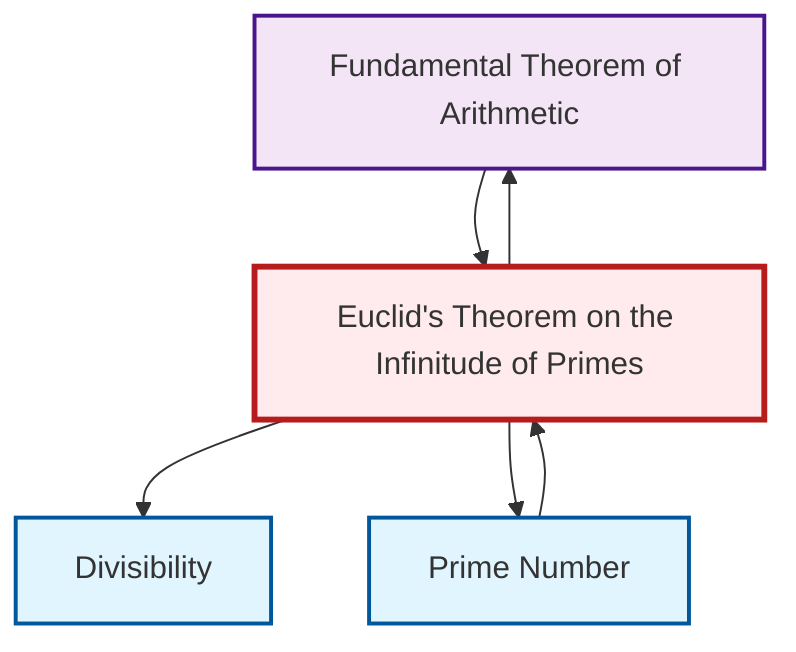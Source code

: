 graph TD
    classDef definition fill:#e1f5fe,stroke:#01579b,stroke-width:2px
    classDef theorem fill:#f3e5f5,stroke:#4a148c,stroke-width:2px
    classDef axiom fill:#fff3e0,stroke:#e65100,stroke-width:2px
    classDef example fill:#e8f5e9,stroke:#1b5e20,stroke-width:2px
    classDef current fill:#ffebee,stroke:#b71c1c,stroke-width:3px
    def-divisibility["Divisibility"]:::definition
    thm-fundamental-arithmetic["Fundamental Theorem of Arithmetic"]:::theorem
    thm-euclid-infinitude-primes["Euclid's Theorem on the Infinitude of Primes"]:::theorem
    def-prime["Prime Number"]:::definition
    thm-euclid-infinitude-primes --> def-divisibility
    thm-euclid-infinitude-primes --> def-prime
    thm-euclid-infinitude-primes --> thm-fundamental-arithmetic
    def-prime --> thm-euclid-infinitude-primes
    thm-fundamental-arithmetic --> thm-euclid-infinitude-primes
    class thm-euclid-infinitude-primes current